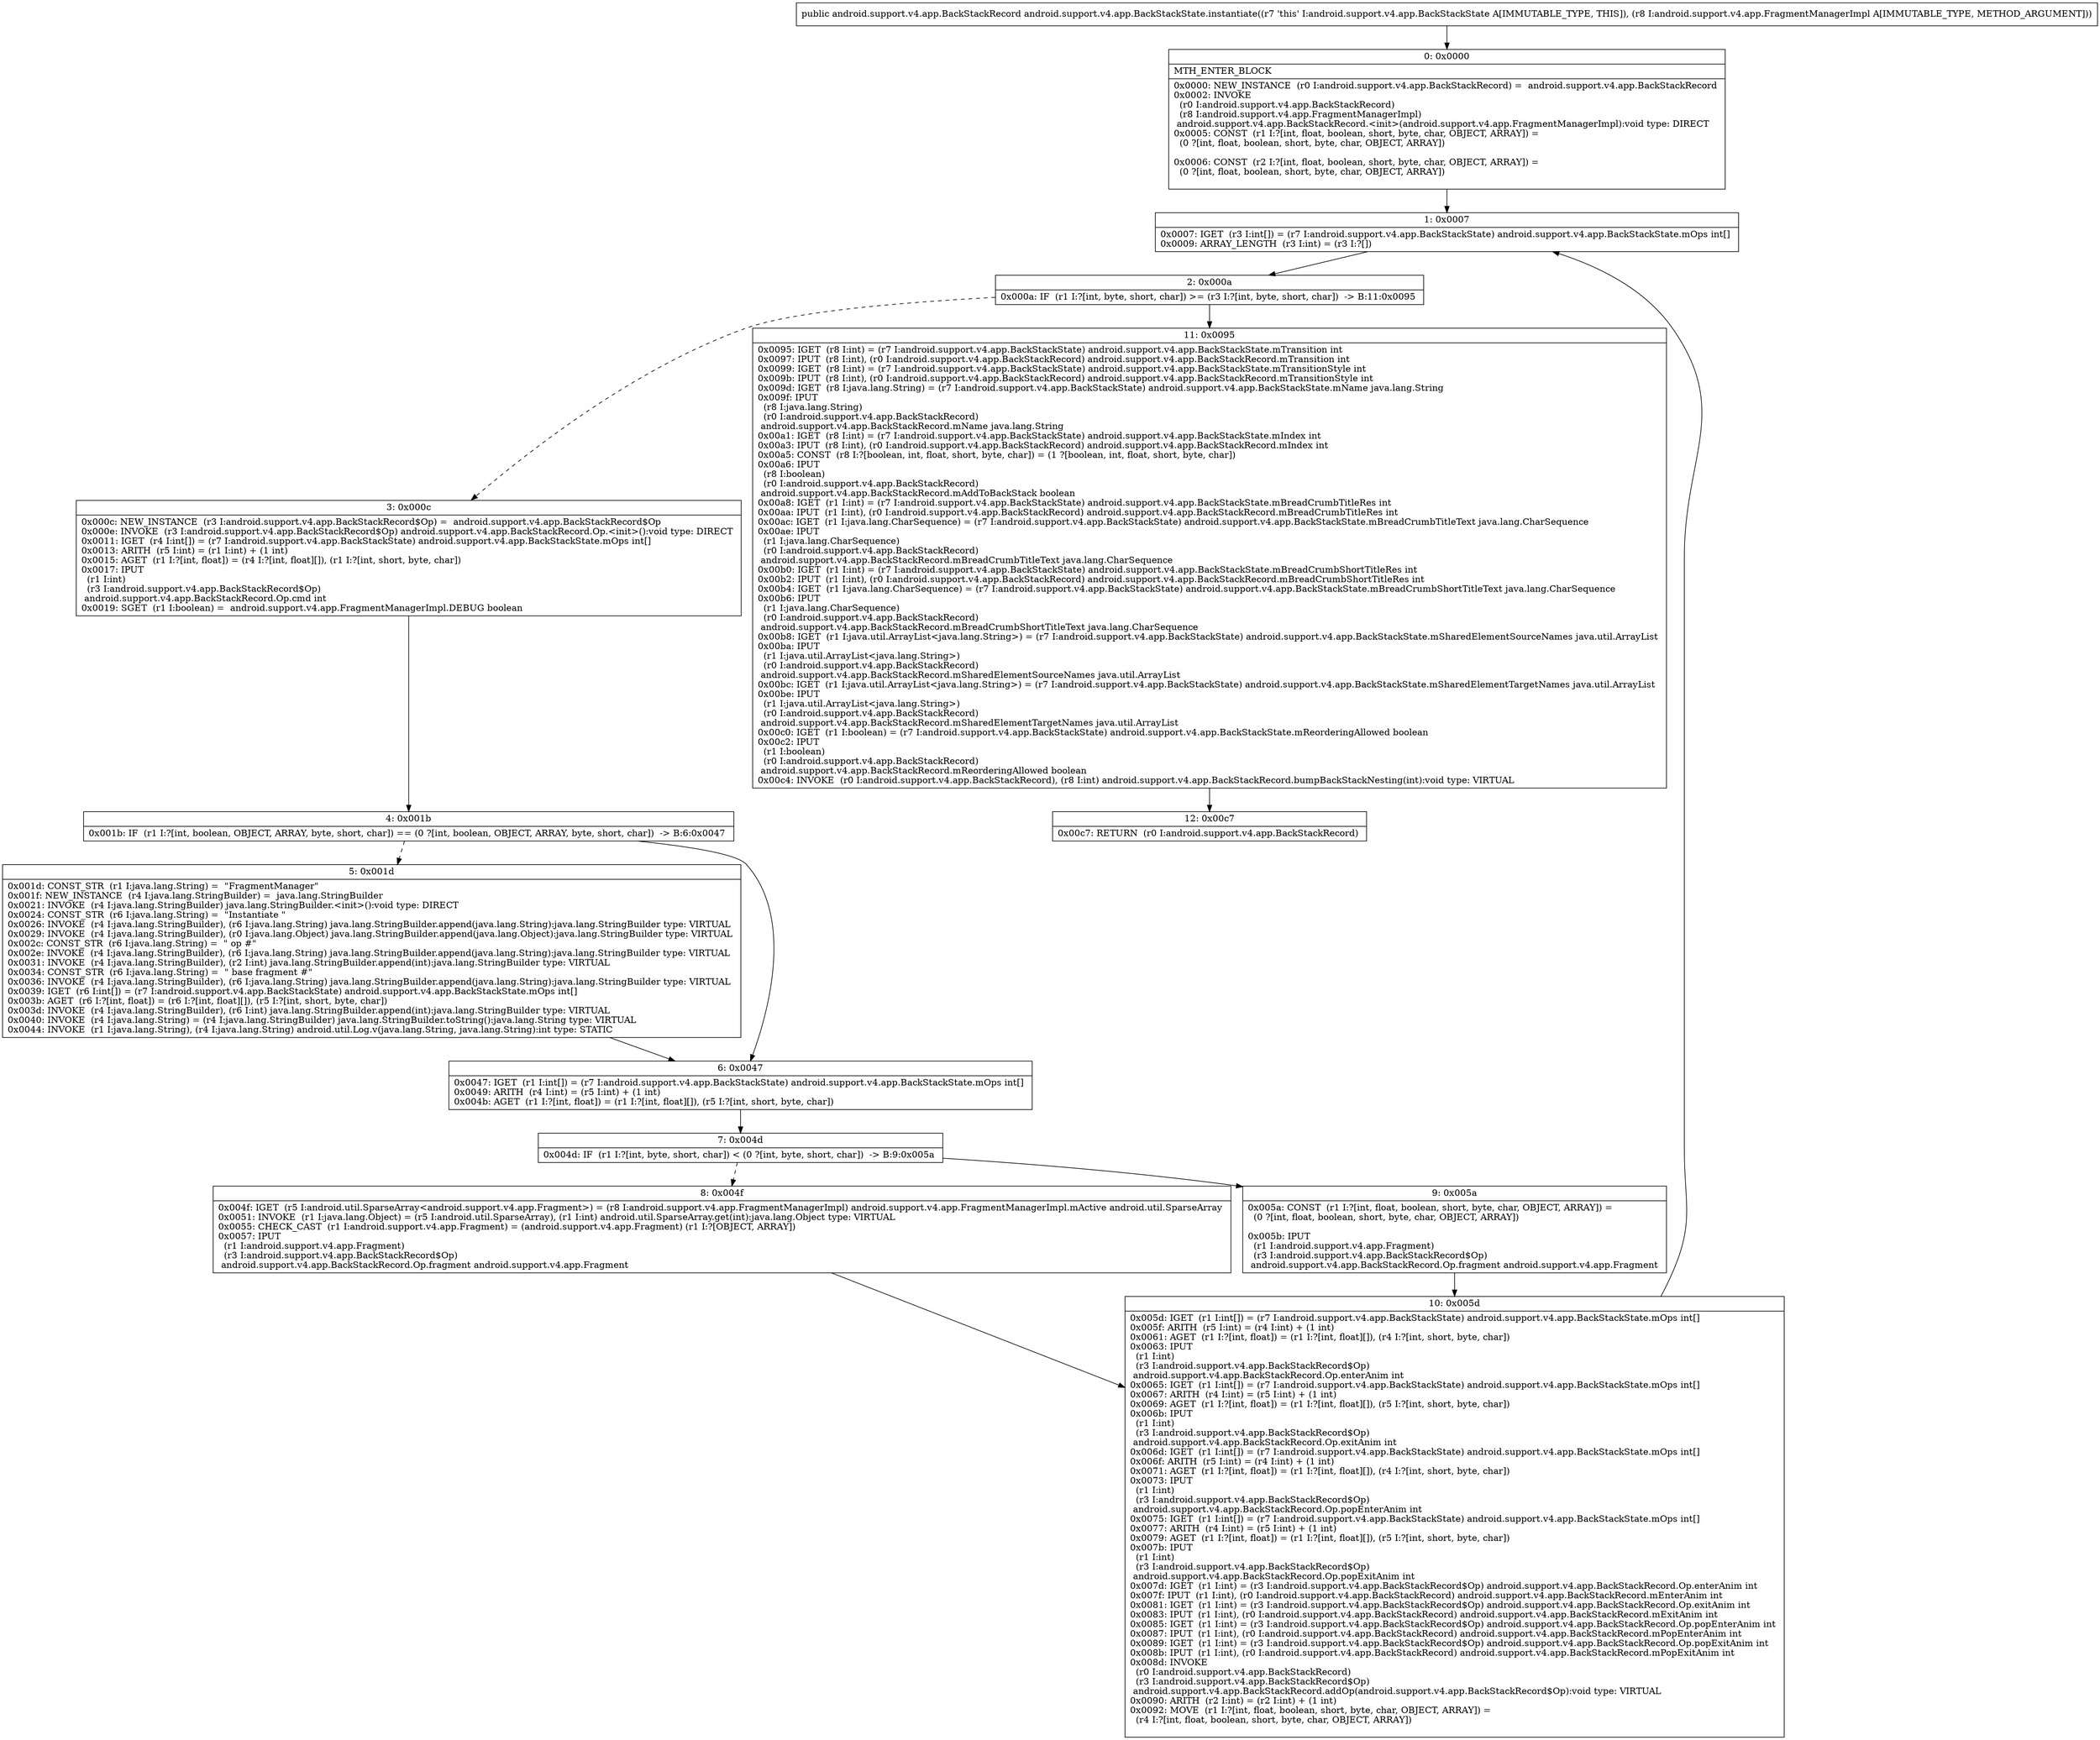 digraph "CFG forandroid.support.v4.app.BackStackState.instantiate(Landroid\/support\/v4\/app\/FragmentManagerImpl;)Landroid\/support\/v4\/app\/BackStackRecord;" {
Node_0 [shape=record,label="{0\:\ 0x0000|MTH_ENTER_BLOCK\l|0x0000: NEW_INSTANCE  (r0 I:android.support.v4.app.BackStackRecord) =  android.support.v4.app.BackStackRecord \l0x0002: INVOKE  \l  (r0 I:android.support.v4.app.BackStackRecord)\l  (r8 I:android.support.v4.app.FragmentManagerImpl)\l android.support.v4.app.BackStackRecord.\<init\>(android.support.v4.app.FragmentManagerImpl):void type: DIRECT \l0x0005: CONST  (r1 I:?[int, float, boolean, short, byte, char, OBJECT, ARRAY]) = \l  (0 ?[int, float, boolean, short, byte, char, OBJECT, ARRAY])\l \l0x0006: CONST  (r2 I:?[int, float, boolean, short, byte, char, OBJECT, ARRAY]) = \l  (0 ?[int, float, boolean, short, byte, char, OBJECT, ARRAY])\l \l}"];
Node_1 [shape=record,label="{1\:\ 0x0007|0x0007: IGET  (r3 I:int[]) = (r7 I:android.support.v4.app.BackStackState) android.support.v4.app.BackStackState.mOps int[] \l0x0009: ARRAY_LENGTH  (r3 I:int) = (r3 I:?[]) \l}"];
Node_2 [shape=record,label="{2\:\ 0x000a|0x000a: IF  (r1 I:?[int, byte, short, char]) \>= (r3 I:?[int, byte, short, char])  \-\> B:11:0x0095 \l}"];
Node_3 [shape=record,label="{3\:\ 0x000c|0x000c: NEW_INSTANCE  (r3 I:android.support.v4.app.BackStackRecord$Op) =  android.support.v4.app.BackStackRecord$Op \l0x000e: INVOKE  (r3 I:android.support.v4.app.BackStackRecord$Op) android.support.v4.app.BackStackRecord.Op.\<init\>():void type: DIRECT \l0x0011: IGET  (r4 I:int[]) = (r7 I:android.support.v4.app.BackStackState) android.support.v4.app.BackStackState.mOps int[] \l0x0013: ARITH  (r5 I:int) = (r1 I:int) + (1 int) \l0x0015: AGET  (r1 I:?[int, float]) = (r4 I:?[int, float][]), (r1 I:?[int, short, byte, char]) \l0x0017: IPUT  \l  (r1 I:int)\l  (r3 I:android.support.v4.app.BackStackRecord$Op)\l android.support.v4.app.BackStackRecord.Op.cmd int \l0x0019: SGET  (r1 I:boolean) =  android.support.v4.app.FragmentManagerImpl.DEBUG boolean \l}"];
Node_4 [shape=record,label="{4\:\ 0x001b|0x001b: IF  (r1 I:?[int, boolean, OBJECT, ARRAY, byte, short, char]) == (0 ?[int, boolean, OBJECT, ARRAY, byte, short, char])  \-\> B:6:0x0047 \l}"];
Node_5 [shape=record,label="{5\:\ 0x001d|0x001d: CONST_STR  (r1 I:java.lang.String) =  \"FragmentManager\" \l0x001f: NEW_INSTANCE  (r4 I:java.lang.StringBuilder) =  java.lang.StringBuilder \l0x0021: INVOKE  (r4 I:java.lang.StringBuilder) java.lang.StringBuilder.\<init\>():void type: DIRECT \l0x0024: CONST_STR  (r6 I:java.lang.String) =  \"Instantiate \" \l0x0026: INVOKE  (r4 I:java.lang.StringBuilder), (r6 I:java.lang.String) java.lang.StringBuilder.append(java.lang.String):java.lang.StringBuilder type: VIRTUAL \l0x0029: INVOKE  (r4 I:java.lang.StringBuilder), (r0 I:java.lang.Object) java.lang.StringBuilder.append(java.lang.Object):java.lang.StringBuilder type: VIRTUAL \l0x002c: CONST_STR  (r6 I:java.lang.String) =  \" op #\" \l0x002e: INVOKE  (r4 I:java.lang.StringBuilder), (r6 I:java.lang.String) java.lang.StringBuilder.append(java.lang.String):java.lang.StringBuilder type: VIRTUAL \l0x0031: INVOKE  (r4 I:java.lang.StringBuilder), (r2 I:int) java.lang.StringBuilder.append(int):java.lang.StringBuilder type: VIRTUAL \l0x0034: CONST_STR  (r6 I:java.lang.String) =  \" base fragment #\" \l0x0036: INVOKE  (r4 I:java.lang.StringBuilder), (r6 I:java.lang.String) java.lang.StringBuilder.append(java.lang.String):java.lang.StringBuilder type: VIRTUAL \l0x0039: IGET  (r6 I:int[]) = (r7 I:android.support.v4.app.BackStackState) android.support.v4.app.BackStackState.mOps int[] \l0x003b: AGET  (r6 I:?[int, float]) = (r6 I:?[int, float][]), (r5 I:?[int, short, byte, char]) \l0x003d: INVOKE  (r4 I:java.lang.StringBuilder), (r6 I:int) java.lang.StringBuilder.append(int):java.lang.StringBuilder type: VIRTUAL \l0x0040: INVOKE  (r4 I:java.lang.String) = (r4 I:java.lang.StringBuilder) java.lang.StringBuilder.toString():java.lang.String type: VIRTUAL \l0x0044: INVOKE  (r1 I:java.lang.String), (r4 I:java.lang.String) android.util.Log.v(java.lang.String, java.lang.String):int type: STATIC \l}"];
Node_6 [shape=record,label="{6\:\ 0x0047|0x0047: IGET  (r1 I:int[]) = (r7 I:android.support.v4.app.BackStackState) android.support.v4.app.BackStackState.mOps int[] \l0x0049: ARITH  (r4 I:int) = (r5 I:int) + (1 int) \l0x004b: AGET  (r1 I:?[int, float]) = (r1 I:?[int, float][]), (r5 I:?[int, short, byte, char]) \l}"];
Node_7 [shape=record,label="{7\:\ 0x004d|0x004d: IF  (r1 I:?[int, byte, short, char]) \< (0 ?[int, byte, short, char])  \-\> B:9:0x005a \l}"];
Node_8 [shape=record,label="{8\:\ 0x004f|0x004f: IGET  (r5 I:android.util.SparseArray\<android.support.v4.app.Fragment\>) = (r8 I:android.support.v4.app.FragmentManagerImpl) android.support.v4.app.FragmentManagerImpl.mActive android.util.SparseArray \l0x0051: INVOKE  (r1 I:java.lang.Object) = (r5 I:android.util.SparseArray), (r1 I:int) android.util.SparseArray.get(int):java.lang.Object type: VIRTUAL \l0x0055: CHECK_CAST  (r1 I:android.support.v4.app.Fragment) = (android.support.v4.app.Fragment) (r1 I:?[OBJECT, ARRAY]) \l0x0057: IPUT  \l  (r1 I:android.support.v4.app.Fragment)\l  (r3 I:android.support.v4.app.BackStackRecord$Op)\l android.support.v4.app.BackStackRecord.Op.fragment android.support.v4.app.Fragment \l}"];
Node_9 [shape=record,label="{9\:\ 0x005a|0x005a: CONST  (r1 I:?[int, float, boolean, short, byte, char, OBJECT, ARRAY]) = \l  (0 ?[int, float, boolean, short, byte, char, OBJECT, ARRAY])\l \l0x005b: IPUT  \l  (r1 I:android.support.v4.app.Fragment)\l  (r3 I:android.support.v4.app.BackStackRecord$Op)\l android.support.v4.app.BackStackRecord.Op.fragment android.support.v4.app.Fragment \l}"];
Node_10 [shape=record,label="{10\:\ 0x005d|0x005d: IGET  (r1 I:int[]) = (r7 I:android.support.v4.app.BackStackState) android.support.v4.app.BackStackState.mOps int[] \l0x005f: ARITH  (r5 I:int) = (r4 I:int) + (1 int) \l0x0061: AGET  (r1 I:?[int, float]) = (r1 I:?[int, float][]), (r4 I:?[int, short, byte, char]) \l0x0063: IPUT  \l  (r1 I:int)\l  (r3 I:android.support.v4.app.BackStackRecord$Op)\l android.support.v4.app.BackStackRecord.Op.enterAnim int \l0x0065: IGET  (r1 I:int[]) = (r7 I:android.support.v4.app.BackStackState) android.support.v4.app.BackStackState.mOps int[] \l0x0067: ARITH  (r4 I:int) = (r5 I:int) + (1 int) \l0x0069: AGET  (r1 I:?[int, float]) = (r1 I:?[int, float][]), (r5 I:?[int, short, byte, char]) \l0x006b: IPUT  \l  (r1 I:int)\l  (r3 I:android.support.v4.app.BackStackRecord$Op)\l android.support.v4.app.BackStackRecord.Op.exitAnim int \l0x006d: IGET  (r1 I:int[]) = (r7 I:android.support.v4.app.BackStackState) android.support.v4.app.BackStackState.mOps int[] \l0x006f: ARITH  (r5 I:int) = (r4 I:int) + (1 int) \l0x0071: AGET  (r1 I:?[int, float]) = (r1 I:?[int, float][]), (r4 I:?[int, short, byte, char]) \l0x0073: IPUT  \l  (r1 I:int)\l  (r3 I:android.support.v4.app.BackStackRecord$Op)\l android.support.v4.app.BackStackRecord.Op.popEnterAnim int \l0x0075: IGET  (r1 I:int[]) = (r7 I:android.support.v4.app.BackStackState) android.support.v4.app.BackStackState.mOps int[] \l0x0077: ARITH  (r4 I:int) = (r5 I:int) + (1 int) \l0x0079: AGET  (r1 I:?[int, float]) = (r1 I:?[int, float][]), (r5 I:?[int, short, byte, char]) \l0x007b: IPUT  \l  (r1 I:int)\l  (r3 I:android.support.v4.app.BackStackRecord$Op)\l android.support.v4.app.BackStackRecord.Op.popExitAnim int \l0x007d: IGET  (r1 I:int) = (r3 I:android.support.v4.app.BackStackRecord$Op) android.support.v4.app.BackStackRecord.Op.enterAnim int \l0x007f: IPUT  (r1 I:int), (r0 I:android.support.v4.app.BackStackRecord) android.support.v4.app.BackStackRecord.mEnterAnim int \l0x0081: IGET  (r1 I:int) = (r3 I:android.support.v4.app.BackStackRecord$Op) android.support.v4.app.BackStackRecord.Op.exitAnim int \l0x0083: IPUT  (r1 I:int), (r0 I:android.support.v4.app.BackStackRecord) android.support.v4.app.BackStackRecord.mExitAnim int \l0x0085: IGET  (r1 I:int) = (r3 I:android.support.v4.app.BackStackRecord$Op) android.support.v4.app.BackStackRecord.Op.popEnterAnim int \l0x0087: IPUT  (r1 I:int), (r0 I:android.support.v4.app.BackStackRecord) android.support.v4.app.BackStackRecord.mPopEnterAnim int \l0x0089: IGET  (r1 I:int) = (r3 I:android.support.v4.app.BackStackRecord$Op) android.support.v4.app.BackStackRecord.Op.popExitAnim int \l0x008b: IPUT  (r1 I:int), (r0 I:android.support.v4.app.BackStackRecord) android.support.v4.app.BackStackRecord.mPopExitAnim int \l0x008d: INVOKE  \l  (r0 I:android.support.v4.app.BackStackRecord)\l  (r3 I:android.support.v4.app.BackStackRecord$Op)\l android.support.v4.app.BackStackRecord.addOp(android.support.v4.app.BackStackRecord$Op):void type: VIRTUAL \l0x0090: ARITH  (r2 I:int) = (r2 I:int) + (1 int) \l0x0092: MOVE  (r1 I:?[int, float, boolean, short, byte, char, OBJECT, ARRAY]) = \l  (r4 I:?[int, float, boolean, short, byte, char, OBJECT, ARRAY])\l \l}"];
Node_11 [shape=record,label="{11\:\ 0x0095|0x0095: IGET  (r8 I:int) = (r7 I:android.support.v4.app.BackStackState) android.support.v4.app.BackStackState.mTransition int \l0x0097: IPUT  (r8 I:int), (r0 I:android.support.v4.app.BackStackRecord) android.support.v4.app.BackStackRecord.mTransition int \l0x0099: IGET  (r8 I:int) = (r7 I:android.support.v4.app.BackStackState) android.support.v4.app.BackStackState.mTransitionStyle int \l0x009b: IPUT  (r8 I:int), (r0 I:android.support.v4.app.BackStackRecord) android.support.v4.app.BackStackRecord.mTransitionStyle int \l0x009d: IGET  (r8 I:java.lang.String) = (r7 I:android.support.v4.app.BackStackState) android.support.v4.app.BackStackState.mName java.lang.String \l0x009f: IPUT  \l  (r8 I:java.lang.String)\l  (r0 I:android.support.v4.app.BackStackRecord)\l android.support.v4.app.BackStackRecord.mName java.lang.String \l0x00a1: IGET  (r8 I:int) = (r7 I:android.support.v4.app.BackStackState) android.support.v4.app.BackStackState.mIndex int \l0x00a3: IPUT  (r8 I:int), (r0 I:android.support.v4.app.BackStackRecord) android.support.v4.app.BackStackRecord.mIndex int \l0x00a5: CONST  (r8 I:?[boolean, int, float, short, byte, char]) = (1 ?[boolean, int, float, short, byte, char]) \l0x00a6: IPUT  \l  (r8 I:boolean)\l  (r0 I:android.support.v4.app.BackStackRecord)\l android.support.v4.app.BackStackRecord.mAddToBackStack boolean \l0x00a8: IGET  (r1 I:int) = (r7 I:android.support.v4.app.BackStackState) android.support.v4.app.BackStackState.mBreadCrumbTitleRes int \l0x00aa: IPUT  (r1 I:int), (r0 I:android.support.v4.app.BackStackRecord) android.support.v4.app.BackStackRecord.mBreadCrumbTitleRes int \l0x00ac: IGET  (r1 I:java.lang.CharSequence) = (r7 I:android.support.v4.app.BackStackState) android.support.v4.app.BackStackState.mBreadCrumbTitleText java.lang.CharSequence \l0x00ae: IPUT  \l  (r1 I:java.lang.CharSequence)\l  (r0 I:android.support.v4.app.BackStackRecord)\l android.support.v4.app.BackStackRecord.mBreadCrumbTitleText java.lang.CharSequence \l0x00b0: IGET  (r1 I:int) = (r7 I:android.support.v4.app.BackStackState) android.support.v4.app.BackStackState.mBreadCrumbShortTitleRes int \l0x00b2: IPUT  (r1 I:int), (r0 I:android.support.v4.app.BackStackRecord) android.support.v4.app.BackStackRecord.mBreadCrumbShortTitleRes int \l0x00b4: IGET  (r1 I:java.lang.CharSequence) = (r7 I:android.support.v4.app.BackStackState) android.support.v4.app.BackStackState.mBreadCrumbShortTitleText java.lang.CharSequence \l0x00b6: IPUT  \l  (r1 I:java.lang.CharSequence)\l  (r0 I:android.support.v4.app.BackStackRecord)\l android.support.v4.app.BackStackRecord.mBreadCrumbShortTitleText java.lang.CharSequence \l0x00b8: IGET  (r1 I:java.util.ArrayList\<java.lang.String\>) = (r7 I:android.support.v4.app.BackStackState) android.support.v4.app.BackStackState.mSharedElementSourceNames java.util.ArrayList \l0x00ba: IPUT  \l  (r1 I:java.util.ArrayList\<java.lang.String\>)\l  (r0 I:android.support.v4.app.BackStackRecord)\l android.support.v4.app.BackStackRecord.mSharedElementSourceNames java.util.ArrayList \l0x00bc: IGET  (r1 I:java.util.ArrayList\<java.lang.String\>) = (r7 I:android.support.v4.app.BackStackState) android.support.v4.app.BackStackState.mSharedElementTargetNames java.util.ArrayList \l0x00be: IPUT  \l  (r1 I:java.util.ArrayList\<java.lang.String\>)\l  (r0 I:android.support.v4.app.BackStackRecord)\l android.support.v4.app.BackStackRecord.mSharedElementTargetNames java.util.ArrayList \l0x00c0: IGET  (r1 I:boolean) = (r7 I:android.support.v4.app.BackStackState) android.support.v4.app.BackStackState.mReorderingAllowed boolean \l0x00c2: IPUT  \l  (r1 I:boolean)\l  (r0 I:android.support.v4.app.BackStackRecord)\l android.support.v4.app.BackStackRecord.mReorderingAllowed boolean \l0x00c4: INVOKE  (r0 I:android.support.v4.app.BackStackRecord), (r8 I:int) android.support.v4.app.BackStackRecord.bumpBackStackNesting(int):void type: VIRTUAL \l}"];
Node_12 [shape=record,label="{12\:\ 0x00c7|0x00c7: RETURN  (r0 I:android.support.v4.app.BackStackRecord) \l}"];
MethodNode[shape=record,label="{public android.support.v4.app.BackStackRecord android.support.v4.app.BackStackState.instantiate((r7 'this' I:android.support.v4.app.BackStackState A[IMMUTABLE_TYPE, THIS]), (r8 I:android.support.v4.app.FragmentManagerImpl A[IMMUTABLE_TYPE, METHOD_ARGUMENT])) }"];
MethodNode -> Node_0;
Node_0 -> Node_1;
Node_1 -> Node_2;
Node_2 -> Node_3[style=dashed];
Node_2 -> Node_11;
Node_3 -> Node_4;
Node_4 -> Node_5[style=dashed];
Node_4 -> Node_6;
Node_5 -> Node_6;
Node_6 -> Node_7;
Node_7 -> Node_8[style=dashed];
Node_7 -> Node_9;
Node_8 -> Node_10;
Node_9 -> Node_10;
Node_10 -> Node_1;
Node_11 -> Node_12;
}

